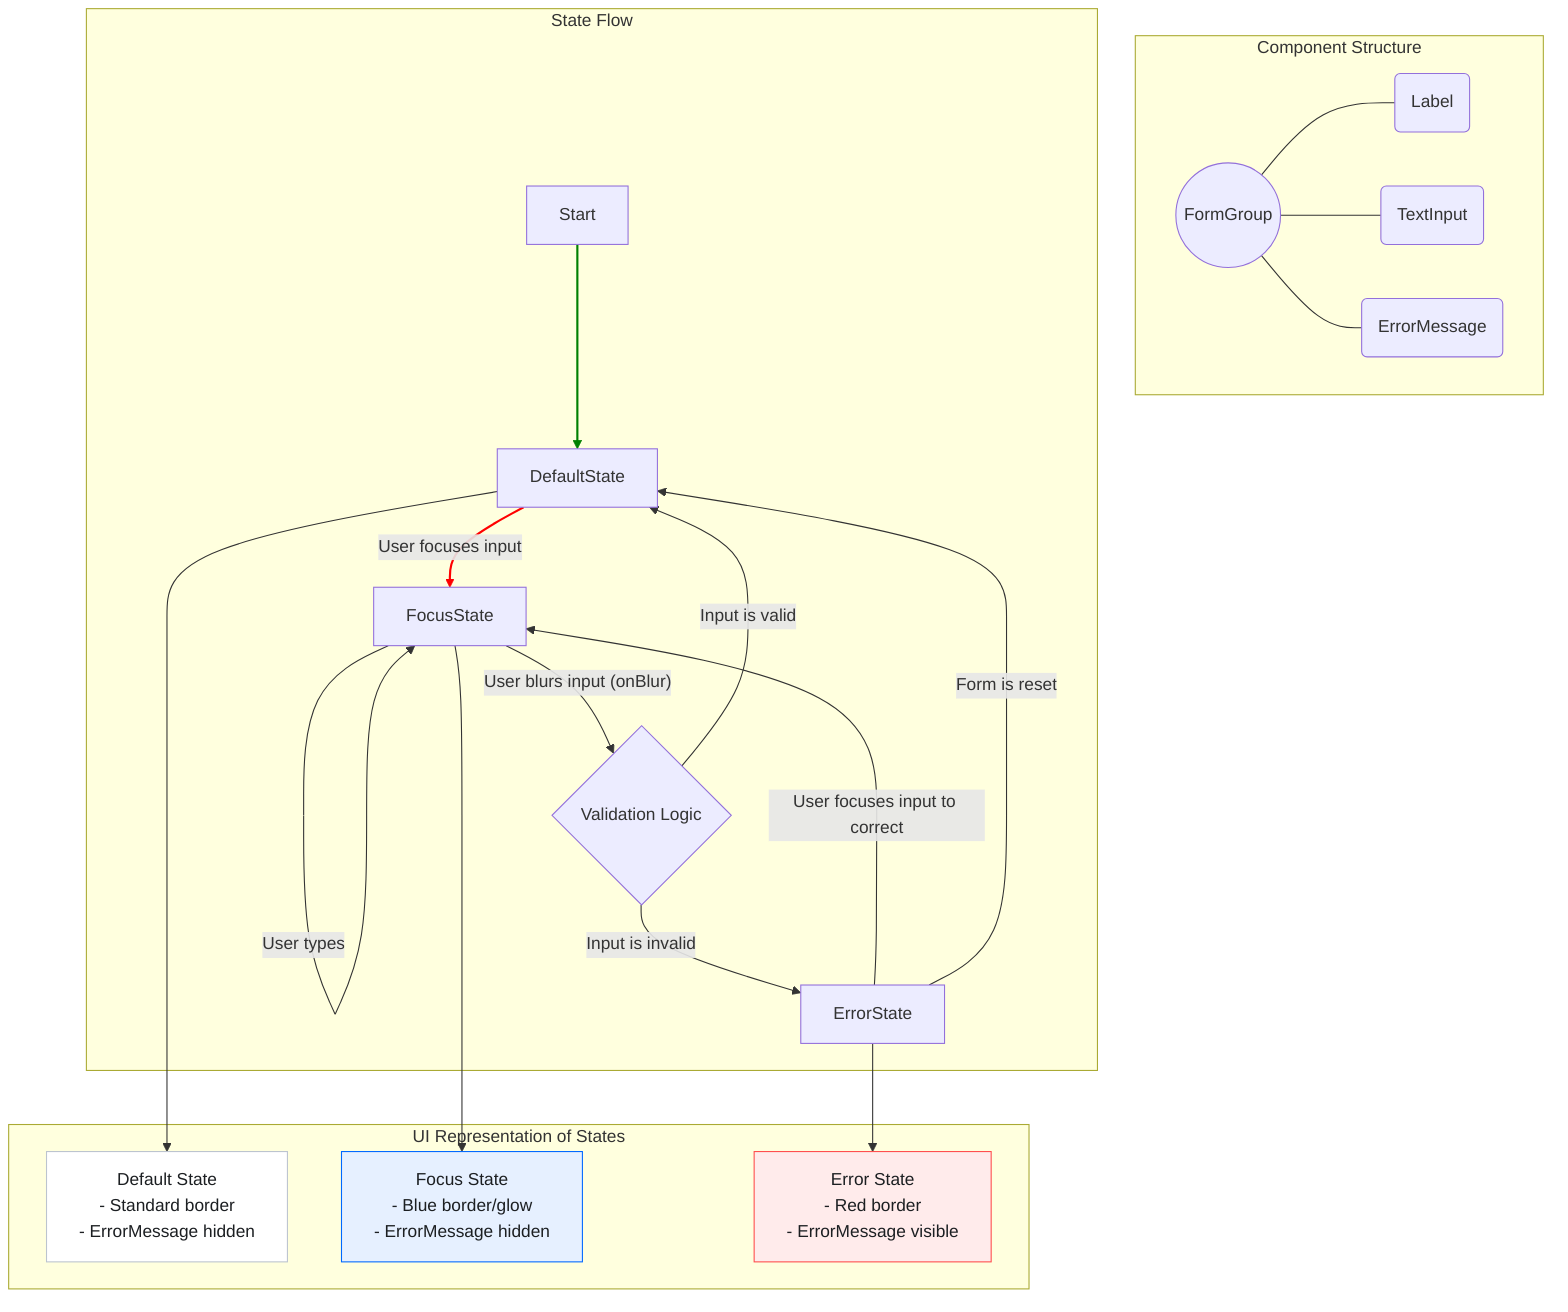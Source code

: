 flowchart TD
    subgraph Component Structure
        FG((FormGroup))
        FG --- L(Label)
        FG --- TI(TextInput)
        FG --- EM(ErrorMessage)
    end

    subgraph State Flow
        direction TB
        Start --> DefaultState
        DefaultState -- "User focuses input" --> FocusState
        FocusState -- "User types" --> FocusState
        FocusState -- "User blurs input (onBlur)" --> Validation{Validation Logic}
        Validation -- "Input is valid" --> DefaultState
        Validation -- "Input is invalid" --> ErrorState
        ErrorState -- "User focuses input to correct" --> FocusState
        ErrorState -- "Form is reset" --> DefaultState
    end

    subgraph UI Representation of States
        style DefaultState_UI fill:#fff,stroke:#BCC4CF,color:#1C1F22
        style FocusState_UI fill:#E6F0FF,stroke:#0068FF,color:#1C1F22
        style ErrorState_UI fill:#FFEBEB,stroke:#FF4D4D,color:#1C1F22

        DefaultState_UI["Default State<br/>- Standard border<br/>- ErrorMessage hidden"]
        FocusState_UI["Focus State<br/>- Blue border/glow<br/>- ErrorMessage hidden"]
        ErrorState_UI["Error State<br/>- Red border<br/>- ErrorMessage visible"]
    end

    linkStyle 3 stroke-width:2px,stroke:green
    linkStyle 4 stroke-width:2px,stroke:red

    DefaultState --> DefaultState_UI
    FocusState --> FocusState_UI
    ErrorState --> ErrorState_UI